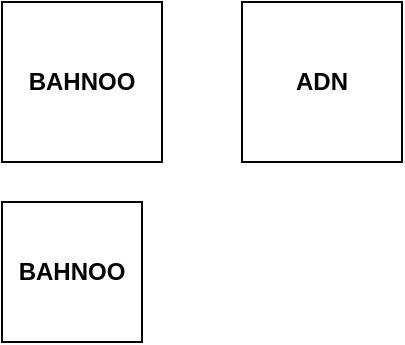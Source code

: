 <mxfile version="20.3.6" type="github">
  <diagram id="3FAYzUAJw1p4qOGToEqN" name="Page-1">
    <mxGraphModel dx="868" dy="440" grid="1" gridSize="10" guides="1" tooltips="1" connect="1" arrows="1" fold="1" page="1" pageScale="1" pageWidth="2336" pageHeight="1654" math="0" shadow="0">
      <root>
        <mxCell id="0" />
        <mxCell id="1" parent="0" />
        <mxCell id="1m_I83HTcoRCwd1rOjIo-1" value="&lt;b&gt;BAHNOO&lt;/b&gt;" style="whiteSpace=wrap;html=1;aspect=fixed;" vertex="1" parent="1">
          <mxGeometry x="280" y="160" width="80" height="80" as="geometry" />
        </mxCell>
        <mxCell id="1m_I83HTcoRCwd1rOjIo-2" value="&lt;div&gt;&lt;b&gt;ADN&lt;/b&gt;&lt;/div&gt;" style="whiteSpace=wrap;html=1;aspect=fixed;" vertex="1" parent="1">
          <mxGeometry x="400" y="160" width="80" height="80" as="geometry" />
        </mxCell>
        <mxCell id="1m_I83HTcoRCwd1rOjIo-3" value="&lt;b&gt;BAHNOO&lt;/b&gt;" style="whiteSpace=wrap;html=1;aspect=fixed;" vertex="1" parent="1">
          <mxGeometry x="280" y="260" width="70" height="70" as="geometry" />
        </mxCell>
      </root>
    </mxGraphModel>
  </diagram>
</mxfile>
